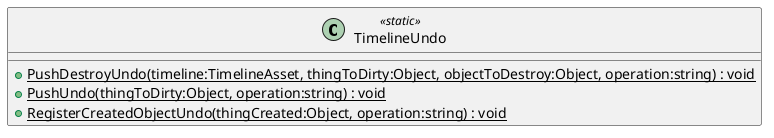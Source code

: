 @startuml
class TimelineUndo <<static>> {
    + {static} PushDestroyUndo(timeline:TimelineAsset, thingToDirty:Object, objectToDestroy:Object, operation:string) : void
    + {static} PushUndo(thingToDirty:Object, operation:string) : void
    + {static} RegisterCreatedObjectUndo(thingCreated:Object, operation:string) : void
}
@enduml
